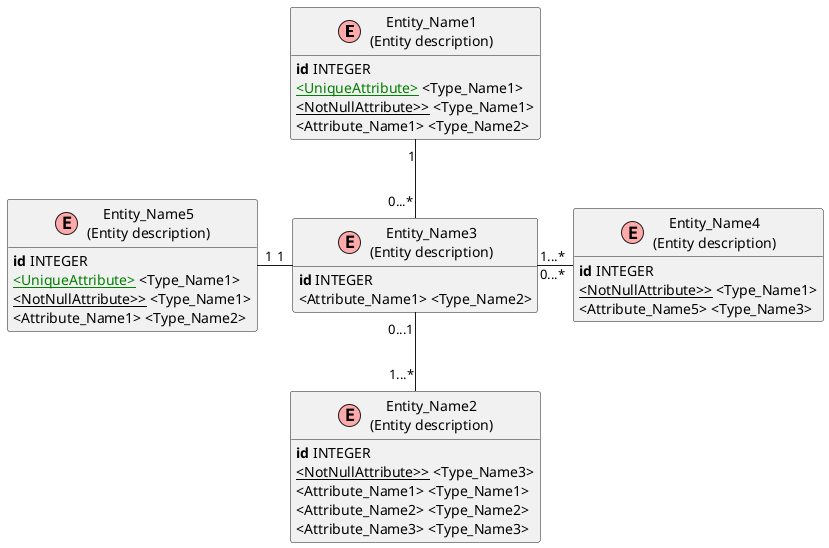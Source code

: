 @startuml
' uncomment the line below if you're using computer with a retina display
' skinparam dpi 300
!define Table(name,desc) class name as "desc" << (E,#FFAAAA) >>
' we use bold for primary key
' green color for unique
' and underscore for not_null
!define primary_key(x) <b>x</b>
!define unique(x) <color:green>x</color>
!define not_null(x) <u>x</u>
' other tags available:
' <i></i>
' <back:COLOR></color>, where color is a color name or html color code
' (#FFAACC)
' see: http://plantuml.com/classes.html#More
hide methods
hide stereotypes

' entities

Table(Entity_Name1, "Entity_Name1\n(Entity description)") {
primary_key(id) INTEGER
not_null(unique(<UniqueAttribute>)) <Type_Name1>
not_null(<NotNullAttribute>>) <Type_Name1>
<Attribute_Name1> <Type_Name2>
}

Table(Entity_Name2, "Entity_Name2\n(Entity description)") {
primary_key(id) INTEGER
not_null(<NotNullAttribute>>) <Type_Name3>
<Attribute_Name1> <Type_Name1>
<Attribute_Name2> <Type_Name2>
<Attribute_Name3> <Type_Name3>
}

Table(Entity_Name3, "Entity_Name3\n(Entity description)") {
primary_key(id) INTEGER
<Attribute_Name1> <Type_Name2>
}

Table(Entity_Name4, "Entity_Name4\n(Entity description)") {
primary_key(id) INTEGER
not_null(<NotNullAttribute>>) <Type_Name1>
<Attribute_Name5> <Type_Name3>
}

Table(Entity_Name5, "Entity_Name5\n(Entity description)") {
primary_key(id) INTEGER
not_null(unique(<UniqueAttribute>)) <Type_Name1>
not_null(<NotNullAttribute>>) <Type_Name1>
<Attribute_Name1> <Type_Name2>
}

Entity_Name3 "0...1" -down- "1...*" Entity_Name2
Entity_Name3 "0...*" -up- "1" Entity_Name1
Entity_Name3 "1...*" -right- "0...*" Entity_Name4
Entity_Name3 "1" -left- "1" Entity_Name5

@enduml
